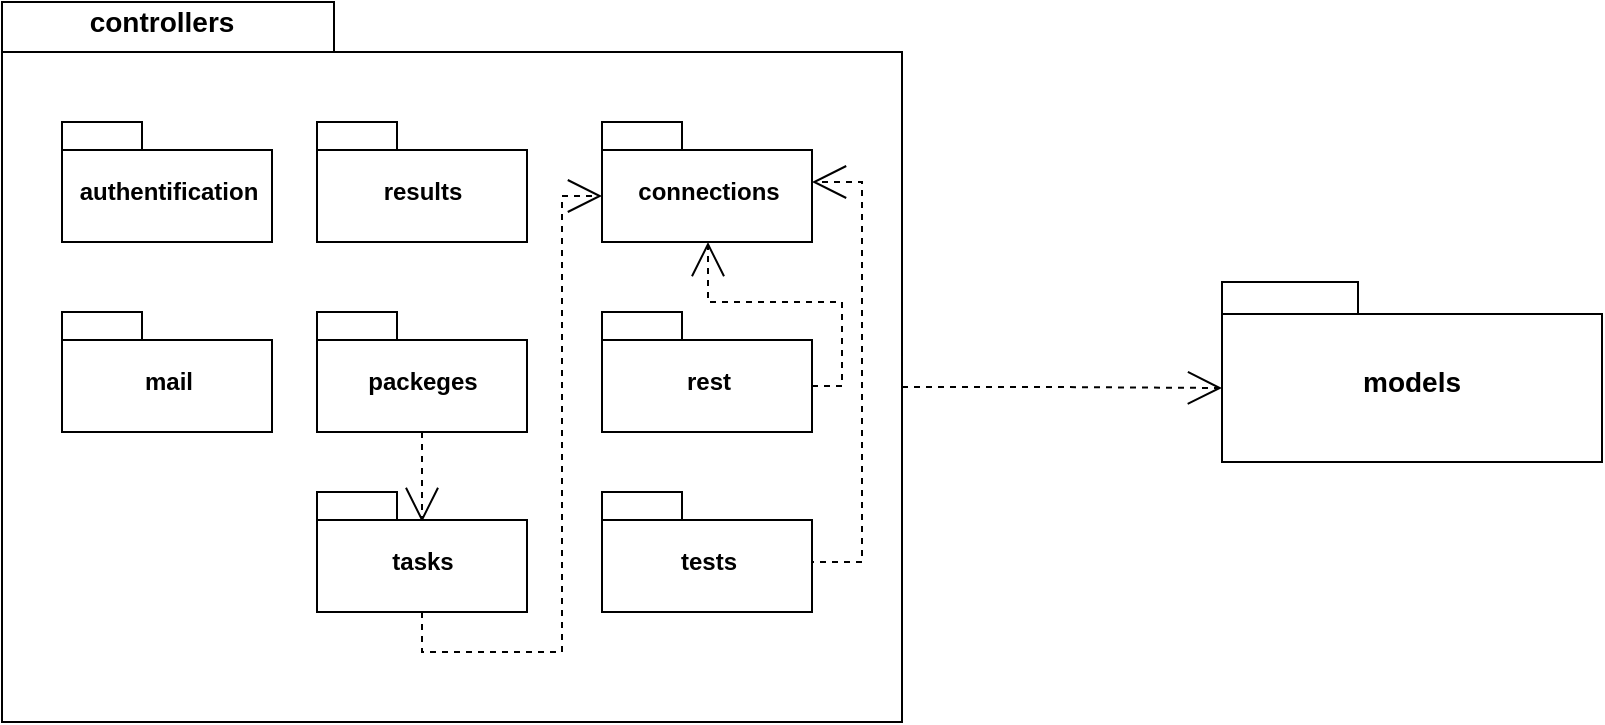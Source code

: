 <mxfile version="12.6.5" type="device"><diagram id="WBXRT82EVkAkE54T22fr" name="Page-1"><mxGraphModel dx="1106" dy="831" grid="1" gridSize="10" guides="1" tooltips="1" connect="1" arrows="1" fold="1" page="1" pageScale="1" pageWidth="827" pageHeight="1169" math="0" shadow="0"><root><mxCell id="0"/><mxCell id="1" parent="0"/><mxCell id="QO3x2DwYWVSQzBs6RlzI-15" style="edgeStyle=orthogonalEdgeStyle;rounded=0;orthogonalLoop=1;jettySize=auto;html=1;exitX=0;exitY=0;exitDx=450;exitDy=192.5;exitPerimeter=0;entryX=0;entryY=0;entryDx=0;entryDy=53;entryPerimeter=0;dashed=1;endArrow=open;endFill=0;endSize=15;" edge="1" parent="1" source="QO3x2DwYWVSQzBs6RlzI-1" target="QO3x2DwYWVSQzBs6RlzI-3"><mxGeometry relative="1" as="geometry"/></mxCell><mxCell id="QO3x2DwYWVSQzBs6RlzI-1" value="" style="shape=folder;fontStyle=1;spacingTop=10;tabWidth=166;tabHeight=25;tabPosition=left;html=1;" vertex="1" parent="1"><mxGeometry x="80" y="120" width="450" height="360" as="geometry"/></mxCell><mxCell id="QO3x2DwYWVSQzBs6RlzI-2" value="&lt;font style=&quot;font-size: 14px&quot;&gt;&lt;b&gt;controllers&lt;/b&gt;&lt;/font&gt;" style="text;html=1;strokeColor=none;fillColor=none;align=center;verticalAlign=middle;whiteSpace=wrap;rounded=0;" vertex="1" parent="1"><mxGeometry x="140" y="120" width="40" height="20" as="geometry"/></mxCell><mxCell id="QO3x2DwYWVSQzBs6RlzI-3" value="" style="shape=folder;fontStyle=1;spacingTop=10;tabWidth=68;tabHeight=16;tabPosition=left;html=1;" vertex="1" parent="1"><mxGeometry x="690" y="260" width="190" height="90" as="geometry"/></mxCell><mxCell id="QO3x2DwYWVSQzBs6RlzI-4" value="&lt;font style=&quot;font-size: 14px&quot;&gt;&lt;b&gt;models&lt;/b&gt;&lt;/font&gt;" style="text;html=1;strokeColor=none;fillColor=none;align=center;verticalAlign=middle;whiteSpace=wrap;rounded=0;" vertex="1" parent="1"><mxGeometry x="765" y="300" width="40" height="20" as="geometry"/></mxCell><mxCell id="QO3x2DwYWVSQzBs6RlzI-5" value="authentification" style="shape=folder;fontStyle=1;spacingTop=10;tabWidth=40;tabHeight=14;tabPosition=left;html=1;" vertex="1" parent="1"><mxGeometry x="110" y="180" width="105" height="60" as="geometry"/></mxCell><mxCell id="QO3x2DwYWVSQzBs6RlzI-7" value="connections" style="shape=folder;fontStyle=1;spacingTop=10;tabWidth=40;tabHeight=14;tabPosition=left;html=1;" vertex="1" parent="1"><mxGeometry x="380" y="180" width="105" height="60" as="geometry"/></mxCell><mxCell id="QO3x2DwYWVSQzBs6RlzI-8" value="mail" style="shape=folder;fontStyle=1;spacingTop=10;tabWidth=40;tabHeight=14;tabPosition=left;html=1;" vertex="1" parent="1"><mxGeometry x="110" y="275" width="105" height="60" as="geometry"/></mxCell><mxCell id="QO3x2DwYWVSQzBs6RlzI-18" style="edgeStyle=orthogonalEdgeStyle;rounded=0;orthogonalLoop=1;jettySize=auto;html=1;exitX=0.5;exitY=1;exitDx=0;exitDy=0;exitPerimeter=0;entryX=0.5;entryY=0.25;entryDx=0;entryDy=0;entryPerimeter=0;dashed=1;endArrow=open;endFill=0;endSize=15;" edge="1" parent="1" source="QO3x2DwYWVSQzBs6RlzI-9" target="QO3x2DwYWVSQzBs6RlzI-12"><mxGeometry relative="1" as="geometry"/></mxCell><mxCell id="QO3x2DwYWVSQzBs6RlzI-9" value="packeges" style="shape=folder;fontStyle=1;spacingTop=10;tabWidth=40;tabHeight=14;tabPosition=left;html=1;" vertex="1" parent="1"><mxGeometry x="237.5" y="275" width="105" height="60" as="geometry"/></mxCell><mxCell id="QO3x2DwYWVSQzBs6RlzI-19" style="edgeStyle=orthogonalEdgeStyle;rounded=0;orthogonalLoop=1;jettySize=auto;html=1;exitX=0;exitY=0;exitDx=105;exitDy=37;exitPerimeter=0;dashed=1;endArrow=open;endFill=0;endSize=15;" edge="1" parent="1" source="QO3x2DwYWVSQzBs6RlzI-10" target="QO3x2DwYWVSQzBs6RlzI-7"><mxGeometry relative="1" as="geometry"><Array as="points"><mxPoint x="500" y="312"/><mxPoint x="500" y="270"/><mxPoint x="433" y="270"/></Array></mxGeometry></mxCell><mxCell id="QO3x2DwYWVSQzBs6RlzI-10" value="rest" style="shape=folder;fontStyle=1;spacingTop=10;tabWidth=40;tabHeight=14;tabPosition=left;html=1;" vertex="1" parent="1"><mxGeometry x="380" y="275" width="105" height="60" as="geometry"/></mxCell><mxCell id="QO3x2DwYWVSQzBs6RlzI-11" value="results" style="shape=folder;fontStyle=1;spacingTop=10;tabWidth=40;tabHeight=14;tabPosition=left;html=1;" vertex="1" parent="1"><mxGeometry x="237.5" y="180" width="105" height="60" as="geometry"/></mxCell><mxCell id="QO3x2DwYWVSQzBs6RlzI-17" style="edgeStyle=orthogonalEdgeStyle;rounded=0;orthogonalLoop=1;jettySize=auto;html=1;exitX=0.5;exitY=1;exitDx=0;exitDy=0;exitPerimeter=0;dashed=1;endArrow=open;endFill=0;endSize=15;entryX=0;entryY=0;entryDx=0;entryDy=37;entryPerimeter=0;" edge="1" parent="1" source="QO3x2DwYWVSQzBs6RlzI-12" target="QO3x2DwYWVSQzBs6RlzI-7"><mxGeometry relative="1" as="geometry"><Array as="points"><mxPoint x="290" y="445"/><mxPoint x="360" y="445"/><mxPoint x="360" y="217"/></Array></mxGeometry></mxCell><mxCell id="QO3x2DwYWVSQzBs6RlzI-12" value="tasks" style="shape=folder;fontStyle=1;spacingTop=10;tabWidth=40;tabHeight=14;tabPosition=left;html=1;" vertex="1" parent="1"><mxGeometry x="237.5" y="365" width="105" height="60" as="geometry"/></mxCell><mxCell id="QO3x2DwYWVSQzBs6RlzI-16" style="edgeStyle=orthogonalEdgeStyle;rounded=0;orthogonalLoop=1;jettySize=auto;html=1;exitX=0;exitY=0;exitDx=105;exitDy=37;exitPerimeter=0;dashed=1;endArrow=open;endFill=0;endSize=15;" edge="1" parent="1" source="QO3x2DwYWVSQzBs6RlzI-13" target="QO3x2DwYWVSQzBs6RlzI-7"><mxGeometry relative="1" as="geometry"><Array as="points"><mxPoint x="485" y="400"/><mxPoint x="510" y="400"/><mxPoint x="510" y="210"/></Array></mxGeometry></mxCell><mxCell id="QO3x2DwYWVSQzBs6RlzI-13" value="tests" style="shape=folder;fontStyle=1;spacingTop=10;tabWidth=40;tabHeight=14;tabPosition=left;html=1;" vertex="1" parent="1"><mxGeometry x="380" y="365" width="105" height="60" as="geometry"/></mxCell></root></mxGraphModel></diagram></mxfile>